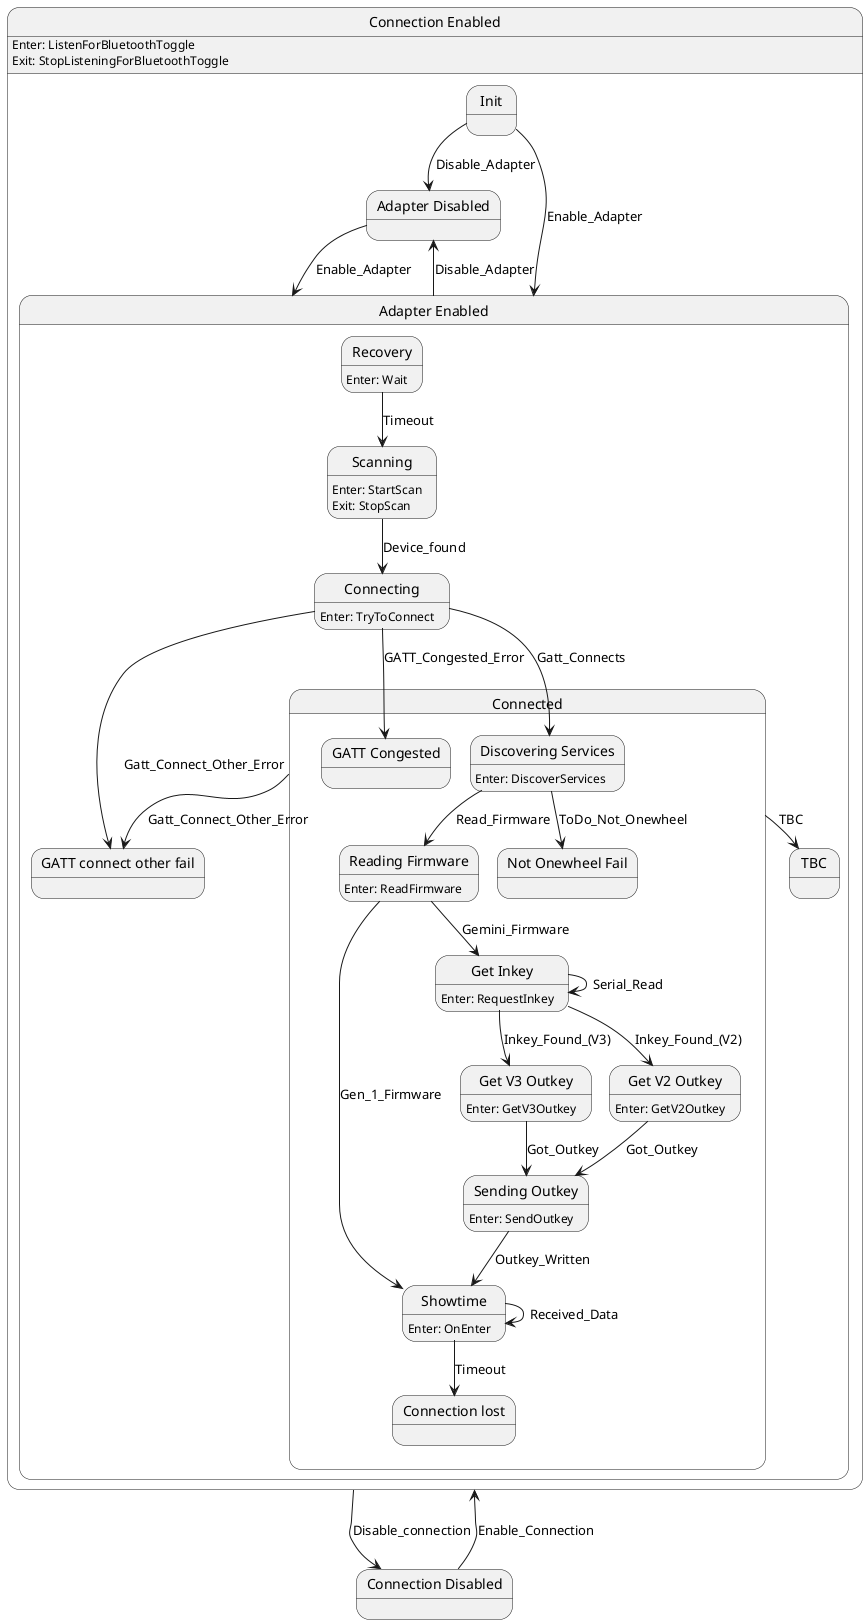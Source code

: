 @startuml
state "Connection Enabled" as Connection_Enabled  {
    state "Adapter Disabled" as Adapter_Disabled  {
    }
    state "Adapter Enabled" as Adapter_Enabled  {
        state "Connected" as Connected  {
            state "Reading Firmware" as Reading_Firmware  {
Reading_Firmware : Enter: ReadFirmware
            }
            state "Showtime" as Showtime  {
Showtime : Enter: OnEnter
            }
            state "Get Inkey" as Get_Inkey  {
Get_Inkey : Enter: RequestInkey
            }
            state "Get V2 Outkey" as Get_V2_Outkey  {
Get_V2_Outkey : Enter: GetV2Outkey
            }
            state "Get V3 Outkey" as Get_V3_Outkey  {
Get_V3_Outkey : Enter: GetV3Outkey
            }
            state "Sending Outkey" as Sending_Outkey  {
Sending_Outkey : Enter: SendOutkey
            }
            state "GATT Congested" as GATT_Congested  {
            }
            state "Not Onewheel Fail" as Not_Onewheel_Fail  {
            }
            state "Connection lost" as Connection_lost  {
            }
            state "Discovering Services" as Discovering_Services  {
Discovering_Services : Enter: DiscoverServices
            }
        }
        state "Connecting" as Connecting  {
Connecting : Enter: TryToConnect
        }
        state "Recovery" as Recovery  {
Recovery : Enter: Wait
        }
        state "GATT connect other fail" as GATT_connect_other_fail  {
        }
        state "TBC" as TBC  {
        }
        state "Scanning" as Scanning  {
Scanning : Enter: StartScan\nExit: StopScan
        }
    }
    state "Init" as Init  {
    }
Connection_Enabled : Enter: ListenForBluetoothToggle\nExit: StopListeningForBluetoothToggle
}
state "Connection Disabled" as Connection_Disabled  {
}
Adapter_Disabled --> Adapter_Enabled : Enable_Adapter
Reading_Firmware --> Showtime : Gen_1_Firmware
Reading_Firmware --> Get_Inkey : Gemini_Firmware
Showtime --> Showtime : Received_Data
Showtime --> Connection_lost : Timeout
Get_Inkey --> Get_Inkey : Serial_Read
Get_Inkey --> Get_V2_Outkey : Inkey_Found_(V2)
Get_Inkey --> Get_V3_Outkey : Inkey_Found_(V3)
Get_V2_Outkey --> Sending_Outkey : Got_Outkey
Get_V3_Outkey --> Sending_Outkey : Got_Outkey
Sending_Outkey --> Showtime : Outkey_Written
Discovering_Services --> Not_Onewheel_Fail : ToDo_Not_Onewheel
Discovering_Services --> Reading_Firmware : Read_Firmware
Connected --> TBC : TBC
Connected --> GATT_connect_other_fail : Gatt_Connect_Other_Error
Connecting --> Discovering_Services : Gatt_Connects
Connecting --> GATT_connect_other_fail : Gatt_Connect_Other_Error
Connecting --> GATT_Congested : GATT_Congested_Error
Recovery --> Scanning : Timeout
Scanning --> Connecting : Device_found
Adapter_Enabled --> Adapter_Disabled : Disable_Adapter
Init --> Adapter_Enabled : Enable_Adapter
Init --> Adapter_Disabled : Disable_Adapter
Connection_Enabled --> Connection_Disabled : Disable_connection
Connection_Disabled --> Connection_Enabled : Enable_Connection
 
@enduml